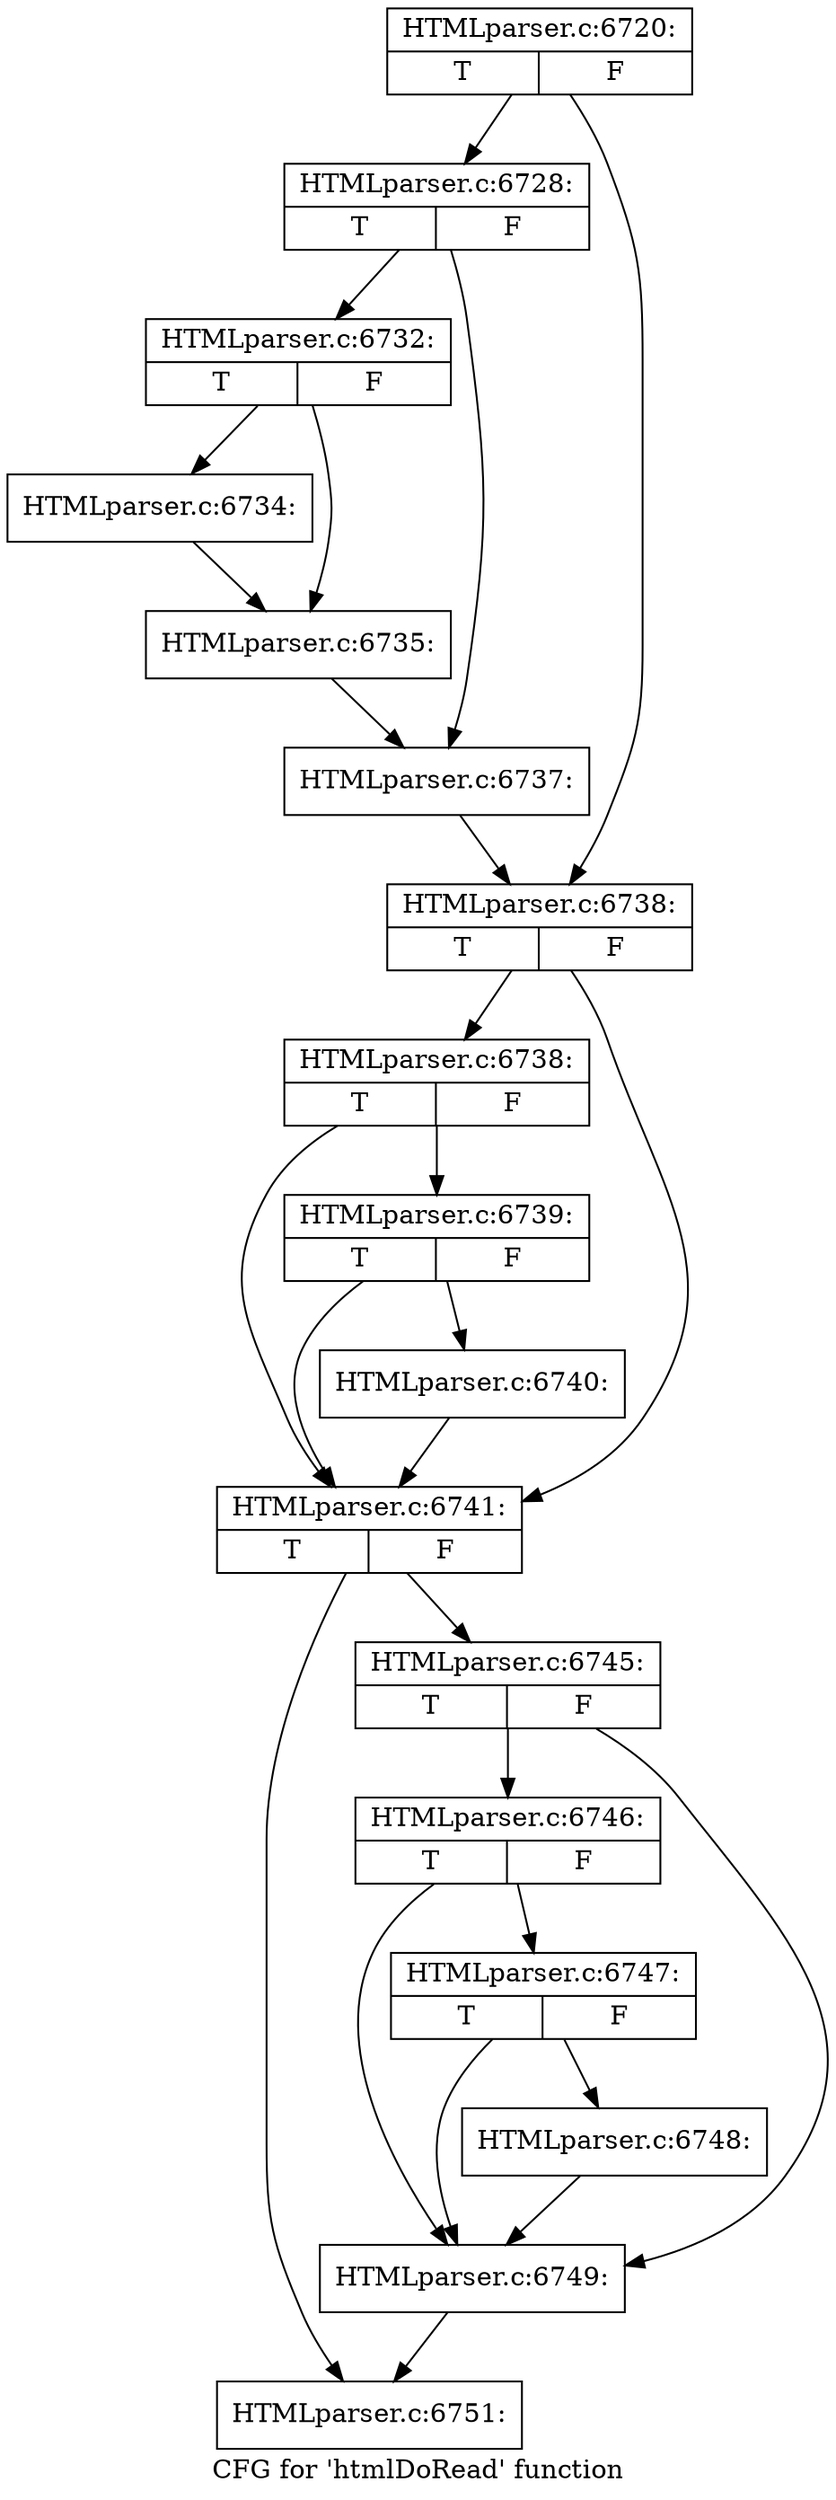 digraph "CFG for 'htmlDoRead' function" {
	label="CFG for 'htmlDoRead' function";

	Node0x412fde0 [shape=record,label="{HTMLparser.c:6720:|{<s0>T|<s1>F}}"];
	Node0x412fde0 -> Node0x3e0deb0;
	Node0x412fde0 -> Node0x3e0df00;
	Node0x3e0deb0 [shape=record,label="{HTMLparser.c:6728:|{<s0>T|<s1>F}}"];
	Node0x3e0deb0 -> Node0x3e0e760;
	Node0x3e0deb0 -> Node0x3e0e7b0;
	Node0x3e0e760 [shape=record,label="{HTMLparser.c:6732:|{<s0>T|<s1>F}}"];
	Node0x3e0e760 -> Node0x3e0ed00;
	Node0x3e0e760 -> Node0x3e0ed50;
	Node0x3e0ed00 [shape=record,label="{HTMLparser.c:6734:}"];
	Node0x3e0ed00 -> Node0x3e0ed50;
	Node0x3e0ed50 [shape=record,label="{HTMLparser.c:6735:}"];
	Node0x3e0ed50 -> Node0x3e0e7b0;
	Node0x3e0e7b0 [shape=record,label="{HTMLparser.c:6737:}"];
	Node0x3e0e7b0 -> Node0x3e0df00;
	Node0x3e0df00 [shape=record,label="{HTMLparser.c:6738:|{<s0>T|<s1>F}}"];
	Node0x3e0df00 -> Node0x413b240;
	Node0x3e0df00 -> Node0x413b170;
	Node0x413b240 [shape=record,label="{HTMLparser.c:6738:|{<s0>T|<s1>F}}"];
	Node0x413b240 -> Node0x413b1c0;
	Node0x413b240 -> Node0x413b170;
	Node0x413b1c0 [shape=record,label="{HTMLparser.c:6739:|{<s0>T|<s1>F}}"];
	Node0x413b1c0 -> Node0x413b120;
	Node0x413b1c0 -> Node0x413b170;
	Node0x413b120 [shape=record,label="{HTMLparser.c:6740:}"];
	Node0x413b120 -> Node0x413b170;
	Node0x413b170 [shape=record,label="{HTMLparser.c:6741:|{<s0>T|<s1>F}}"];
	Node0x413b170 -> Node0x413c920;
	Node0x413b170 -> Node0x413c8d0;
	Node0x413c8d0 [shape=record,label="{HTMLparser.c:6745:|{<s0>T|<s1>F}}"];
	Node0x413c8d0 -> Node0x413cd40;
	Node0x413c8d0 -> Node0x413cc70;
	Node0x413cd40 [shape=record,label="{HTMLparser.c:6746:|{<s0>T|<s1>F}}"];
	Node0x413cd40 -> Node0x413ccc0;
	Node0x413cd40 -> Node0x413cc70;
	Node0x413ccc0 [shape=record,label="{HTMLparser.c:6747:|{<s0>T|<s1>F}}"];
	Node0x413ccc0 -> Node0x413cc20;
	Node0x413ccc0 -> Node0x413cc70;
	Node0x413cc20 [shape=record,label="{HTMLparser.c:6748:}"];
	Node0x413cc20 -> Node0x413cc70;
	Node0x413cc70 [shape=record,label="{HTMLparser.c:6749:}"];
	Node0x413cc70 -> Node0x413c920;
	Node0x413c920 [shape=record,label="{HTMLparser.c:6751:}"];
}
